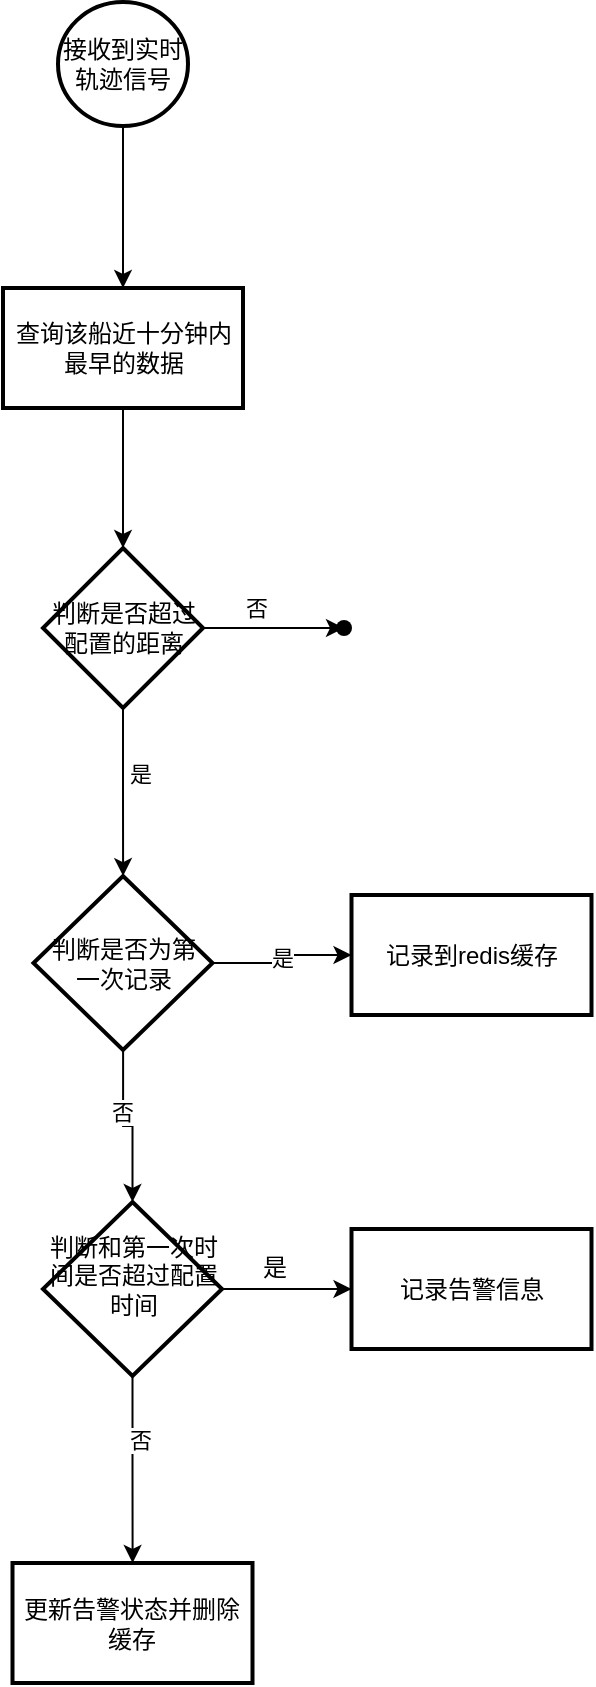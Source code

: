 <mxfile version="28.0.6">
  <diagram id="C5RBs43oDa-KdzZeNtuy" name="Page-1">
    <mxGraphModel dx="1426" dy="743" grid="0" gridSize="10" guides="1" tooltips="1" connect="1" arrows="1" fold="1" page="1" pageScale="1" pageWidth="827" pageHeight="1169" background="none" math="0" shadow="0">
      <root>
        <mxCell id="WIyWlLk6GJQsqaUBKTNV-0" />
        <mxCell id="WIyWlLk6GJQsqaUBKTNV-1" parent="WIyWlLk6GJQsqaUBKTNV-0" />
        <mxCell id="sW7xOyqZdAzlP1_AFJfC-4" value="" style="edgeStyle=orthogonalEdgeStyle;rounded=0;orthogonalLoop=1;jettySize=auto;html=1;strokeWidth=1;" edge="1" parent="WIyWlLk6GJQsqaUBKTNV-1" source="sW7xOyqZdAzlP1_AFJfC-1" target="sW7xOyqZdAzlP1_AFJfC-3">
          <mxGeometry relative="1" as="geometry" />
        </mxCell>
        <mxCell id="sW7xOyqZdAzlP1_AFJfC-1" value="接收到实时轨迹信号" style="strokeWidth=2;html=1;shape=mxgraph.flowchart.start_2;whiteSpace=wrap;" vertex="1" parent="WIyWlLk6GJQsqaUBKTNV-1">
          <mxGeometry x="107" y="58" width="65" height="62" as="geometry" />
        </mxCell>
        <mxCell id="sW7xOyqZdAzlP1_AFJfC-8" value="" style="edgeStyle=orthogonalEdgeStyle;rounded=0;orthogonalLoop=1;jettySize=auto;html=1;" edge="1" parent="WIyWlLk6GJQsqaUBKTNV-1" source="sW7xOyqZdAzlP1_AFJfC-3" target="sW7xOyqZdAzlP1_AFJfC-7">
          <mxGeometry relative="1" as="geometry" />
        </mxCell>
        <mxCell id="sW7xOyqZdAzlP1_AFJfC-3" value="查询该船近十分钟内最早的数据" style="whiteSpace=wrap;html=1;strokeWidth=2;" vertex="1" parent="WIyWlLk6GJQsqaUBKTNV-1">
          <mxGeometry x="79.5" y="201" width="120" height="60" as="geometry" />
        </mxCell>
        <mxCell id="sW7xOyqZdAzlP1_AFJfC-10" value="" style="edgeStyle=orthogonalEdgeStyle;rounded=0;orthogonalLoop=1;jettySize=auto;html=1;" edge="1" parent="WIyWlLk6GJQsqaUBKTNV-1" source="sW7xOyqZdAzlP1_AFJfC-7" target="sW7xOyqZdAzlP1_AFJfC-9">
          <mxGeometry relative="1" as="geometry" />
        </mxCell>
        <mxCell id="sW7xOyqZdAzlP1_AFJfC-11" value="否" style="edgeLabel;html=1;align=center;verticalAlign=middle;resizable=0;points=[];" vertex="1" connectable="0" parent="sW7xOyqZdAzlP1_AFJfC-10">
          <mxGeometry x="-0.358" relative="1" as="geometry">
            <mxPoint x="4" y="-10" as="offset" />
          </mxGeometry>
        </mxCell>
        <mxCell id="sW7xOyqZdAzlP1_AFJfC-13" value="" style="edgeStyle=orthogonalEdgeStyle;rounded=0;orthogonalLoop=1;jettySize=auto;html=1;" edge="1" parent="WIyWlLk6GJQsqaUBKTNV-1" source="sW7xOyqZdAzlP1_AFJfC-7" target="sW7xOyqZdAzlP1_AFJfC-12">
          <mxGeometry relative="1" as="geometry" />
        </mxCell>
        <mxCell id="sW7xOyqZdAzlP1_AFJfC-14" value="是" style="edgeLabel;html=1;align=center;verticalAlign=middle;resizable=0;points=[];" vertex="1" connectable="0" parent="sW7xOyqZdAzlP1_AFJfC-13">
          <mxGeometry x="-0.225" y="-1" relative="1" as="geometry">
            <mxPoint x="9" as="offset" />
          </mxGeometry>
        </mxCell>
        <mxCell id="sW7xOyqZdAzlP1_AFJfC-7" value="判断是否超过配置的距离" style="rhombus;whiteSpace=wrap;html=1;strokeWidth=2;" vertex="1" parent="WIyWlLk6GJQsqaUBKTNV-1">
          <mxGeometry x="99.5" y="331" width="80" height="80" as="geometry" />
        </mxCell>
        <mxCell id="sW7xOyqZdAzlP1_AFJfC-9" value="" style="shape=waypoint;sketch=0;size=6;pointerEvents=1;points=[];fillColor=default;resizable=0;rotatable=0;perimeter=centerPerimeter;snapToPoint=1;strokeWidth=2;" vertex="1" parent="WIyWlLk6GJQsqaUBKTNV-1">
          <mxGeometry x="240" y="361" width="20" height="20" as="geometry" />
        </mxCell>
        <mxCell id="sW7xOyqZdAzlP1_AFJfC-16" value="" style="edgeStyle=orthogonalEdgeStyle;rounded=0;orthogonalLoop=1;jettySize=auto;html=1;" edge="1" parent="WIyWlLk6GJQsqaUBKTNV-1" source="sW7xOyqZdAzlP1_AFJfC-12" target="sW7xOyqZdAzlP1_AFJfC-15">
          <mxGeometry relative="1" as="geometry" />
        </mxCell>
        <mxCell id="sW7xOyqZdAzlP1_AFJfC-17" value="是" style="edgeLabel;html=1;align=center;verticalAlign=middle;resizable=0;points=[];" vertex="1" connectable="0" parent="sW7xOyqZdAzlP1_AFJfC-16">
          <mxGeometry x="-0.073" y="4" relative="1" as="geometry">
            <mxPoint y="1" as="offset" />
          </mxGeometry>
        </mxCell>
        <mxCell id="sW7xOyqZdAzlP1_AFJfC-19" value="" style="edgeStyle=orthogonalEdgeStyle;rounded=0;orthogonalLoop=1;jettySize=auto;html=1;" edge="1" parent="WIyWlLk6GJQsqaUBKTNV-1" source="sW7xOyqZdAzlP1_AFJfC-12" target="sW7xOyqZdAzlP1_AFJfC-18">
          <mxGeometry relative="1" as="geometry" />
        </mxCell>
        <mxCell id="sW7xOyqZdAzlP1_AFJfC-20" value="否" style="edgeLabel;html=1;align=center;verticalAlign=middle;resizable=0;points=[];" vertex="1" connectable="0" parent="sW7xOyqZdAzlP1_AFJfC-19">
          <mxGeometry x="-0.25" y="-1" relative="1" as="geometry">
            <mxPoint as="offset" />
          </mxGeometry>
        </mxCell>
        <mxCell id="sW7xOyqZdAzlP1_AFJfC-12" value="判断是否为第&lt;div&gt;一次记录&lt;/div&gt;" style="rhombus;whiteSpace=wrap;html=1;strokeWidth=2;" vertex="1" parent="WIyWlLk6GJQsqaUBKTNV-1">
          <mxGeometry x="94.75" y="495" width="89.5" height="87" as="geometry" />
        </mxCell>
        <mxCell id="sW7xOyqZdAzlP1_AFJfC-15" value="记录到redis缓存" style="whiteSpace=wrap;html=1;strokeWidth=2;" vertex="1" parent="WIyWlLk6GJQsqaUBKTNV-1">
          <mxGeometry x="253.75" y="504.5" width="120" height="60" as="geometry" />
        </mxCell>
        <mxCell id="sW7xOyqZdAzlP1_AFJfC-25" value="" style="edgeStyle=orthogonalEdgeStyle;rounded=0;orthogonalLoop=1;jettySize=auto;html=1;" edge="1" parent="WIyWlLk6GJQsqaUBKTNV-1" source="sW7xOyqZdAzlP1_AFJfC-18" target="sW7xOyqZdAzlP1_AFJfC-24">
          <mxGeometry relative="1" as="geometry" />
        </mxCell>
        <mxCell id="sW7xOyqZdAzlP1_AFJfC-28" value="" style="edgeStyle=orthogonalEdgeStyle;rounded=0;orthogonalLoop=1;jettySize=auto;html=1;" edge="1" parent="WIyWlLk6GJQsqaUBKTNV-1" source="sW7xOyqZdAzlP1_AFJfC-18" target="sW7xOyqZdAzlP1_AFJfC-27">
          <mxGeometry relative="1" as="geometry" />
        </mxCell>
        <mxCell id="sW7xOyqZdAzlP1_AFJfC-29" value="否" style="edgeLabel;html=1;align=center;verticalAlign=middle;resizable=0;points=[];" vertex="1" connectable="0" parent="sW7xOyqZdAzlP1_AFJfC-28">
          <mxGeometry x="-0.315" y="3" relative="1" as="geometry">
            <mxPoint as="offset" />
          </mxGeometry>
        </mxCell>
        <mxCell id="sW7xOyqZdAzlP1_AFJfC-18" value="判断和第一次时间是否超过配置时间&lt;div&gt;&lt;br&gt;&lt;/div&gt;" style="rhombus;whiteSpace=wrap;html=1;strokeWidth=2;" vertex="1" parent="WIyWlLk6GJQsqaUBKTNV-1">
          <mxGeometry x="99.5" y="658" width="89.5" height="87" as="geometry" />
        </mxCell>
        <mxCell id="sW7xOyqZdAzlP1_AFJfC-24" value="记录告警信息" style="whiteSpace=wrap;html=1;strokeWidth=2;" vertex="1" parent="WIyWlLk6GJQsqaUBKTNV-1">
          <mxGeometry x="253.75" y="671.5" width="120" height="60" as="geometry" />
        </mxCell>
        <mxCell id="sW7xOyqZdAzlP1_AFJfC-26" value="是" style="text;html=1;align=center;verticalAlign=middle;resizable=0;points=[];autosize=1;strokeColor=none;fillColor=none;" vertex="1" parent="WIyWlLk6GJQsqaUBKTNV-1">
          <mxGeometry x="199.5" y="678" width="30" height="26" as="geometry" />
        </mxCell>
        <mxCell id="sW7xOyqZdAzlP1_AFJfC-27" value="更新告警状态并删除缓存" style="whiteSpace=wrap;html=1;strokeWidth=2;" vertex="1" parent="WIyWlLk6GJQsqaUBKTNV-1">
          <mxGeometry x="84.25" y="838.5" width="120" height="60" as="geometry" />
        </mxCell>
      </root>
    </mxGraphModel>
  </diagram>
</mxfile>
